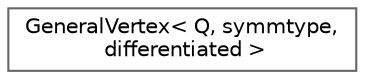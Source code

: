 digraph "Graphical Class Hierarchy"
{
 // INTERACTIVE_SVG=YES
 // LATEX_PDF_SIZE
  bgcolor="transparent";
  edge [fontname=Helvetica,fontsize=10,labelfontname=Helvetica,labelfontsize=10];
  node [fontname=Helvetica,fontsize=10,shape=box,height=0.2,width=0.4];
  rankdir="LR";
  Node0 [id="Node000000",label="GeneralVertex\< Q, symmtype,\l differentiated \>",height=0.2,width=0.4,color="grey40", fillcolor="white", style="filled",URL="$d2/d4a/classGeneralVertex.html",tooltip=" "];
}
